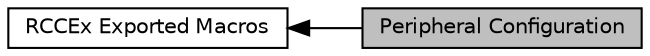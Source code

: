 digraph "Peripheral Configuration"
{
  edge [fontname="Helvetica",fontsize="10",labelfontname="Helvetica",labelfontsize="10"];
  node [fontname="Helvetica",fontsize="10",shape=box];
  rankdir=LR;
  Node2 [label="RCCEx Exported Macros",height=0.2,width=0.4,color="black", fillcolor="white", style="filled",URL="$group___r_c_c_ex___exported___macros.html",tooltip=" "];
  Node1 [label="Peripheral Configuration",height=0.2,width=0.4,color="black", fillcolor="grey75", style="filled", fontcolor="black",tooltip="Macros to configure clock source of different peripherals."];
  Node2->Node1 [shape=plaintext, dir="back", style="solid"];
}
